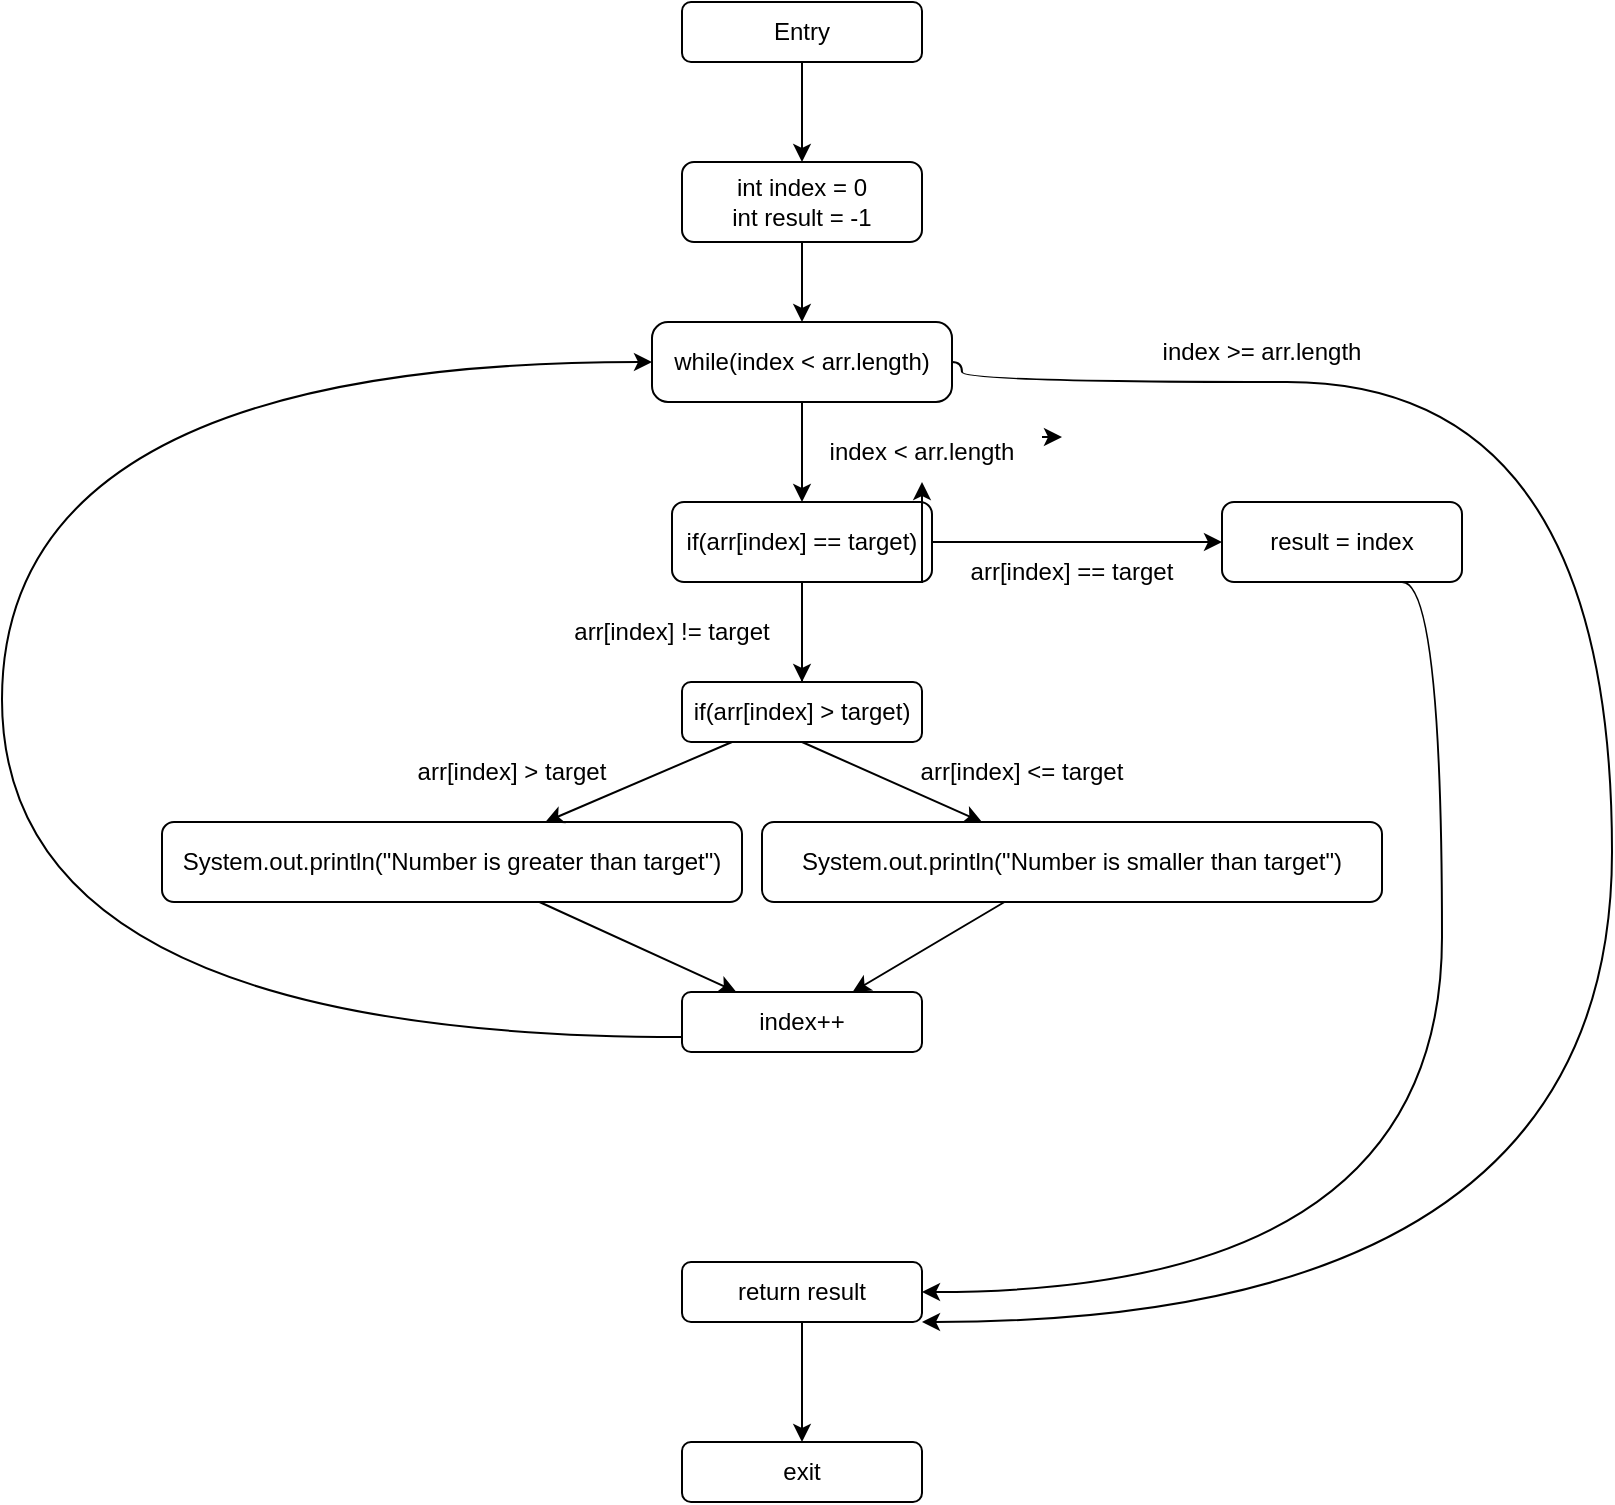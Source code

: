 <mxfile version="24.0.6" type="github">
  <diagram id="C5RBs43oDa-KdzZeNtuy" name="Page-1">
    <mxGraphModel dx="1961" dy="637" grid="1" gridSize="10" guides="1" tooltips="1" connect="1" arrows="1" fold="1" page="1" pageScale="1" pageWidth="827" pageHeight="1169" math="0" shadow="0">
      <root>
        <mxCell id="WIyWlLk6GJQsqaUBKTNV-0" />
        <mxCell id="WIyWlLk6GJQsqaUBKTNV-1" parent="WIyWlLk6GJQsqaUBKTNV-0" />
        <mxCell id="KBJSsrwtoQW0ISKN4Z76-0" value="Entry" style="rounded=1;whiteSpace=wrap;html=1;" vertex="1" parent="WIyWlLk6GJQsqaUBKTNV-1">
          <mxGeometry x="320" y="60" width="120" height="30" as="geometry" />
        </mxCell>
        <mxCell id="KBJSsrwtoQW0ISKN4Z76-1" value="int index = 0&lt;div&gt;int result = -1&lt;/div&gt;" style="rounded=1;whiteSpace=wrap;html=1;" vertex="1" parent="WIyWlLk6GJQsqaUBKTNV-1">
          <mxGeometry x="320" y="140" width="120" height="40" as="geometry" />
        </mxCell>
        <mxCell id="KBJSsrwtoQW0ISKN4Z76-2" value="" style="endArrow=classic;html=1;rounded=0;" edge="1" parent="WIyWlLk6GJQsqaUBKTNV-1" source="KBJSsrwtoQW0ISKN4Z76-0" target="KBJSsrwtoQW0ISKN4Z76-1">
          <mxGeometry width="50" height="50" relative="1" as="geometry">
            <mxPoint x="340" y="100" as="sourcePoint" />
            <mxPoint x="430" y="180" as="targetPoint" />
          </mxGeometry>
        </mxCell>
        <mxCell id="KBJSsrwtoQW0ISKN4Z76-3" value="while(index &amp;lt; arr.length)" style="rounded=1;whiteSpace=wrap;html=1;arcSize=20;" vertex="1" parent="WIyWlLk6GJQsqaUBKTNV-1">
          <mxGeometry x="305" y="220" width="150" height="40" as="geometry" />
        </mxCell>
        <mxCell id="KBJSsrwtoQW0ISKN4Z76-5" value="" style="endArrow=classic;html=1;rounded=0;" edge="1" parent="WIyWlLk6GJQsqaUBKTNV-1" source="KBJSsrwtoQW0ISKN4Z76-1" target="KBJSsrwtoQW0ISKN4Z76-3">
          <mxGeometry width="50" height="50" relative="1" as="geometry">
            <mxPoint x="530" y="180" as="sourcePoint" />
            <mxPoint x="580" y="130" as="targetPoint" />
          </mxGeometry>
        </mxCell>
        <mxCell id="KBJSsrwtoQW0ISKN4Z76-7" value="if(arr[index] == target)" style="rounded=1;whiteSpace=wrap;html=1;" vertex="1" parent="WIyWlLk6GJQsqaUBKTNV-1">
          <mxGeometry x="315" y="310" width="130" height="40" as="geometry" />
        </mxCell>
        <mxCell id="KBJSsrwtoQW0ISKN4Z76-8" value="result = index" style="rounded=1;whiteSpace=wrap;html=1;" vertex="1" parent="WIyWlLk6GJQsqaUBKTNV-1">
          <mxGeometry x="590" y="310" width="120" height="40" as="geometry" />
        </mxCell>
        <mxCell id="KBJSsrwtoQW0ISKN4Z76-10" value="" style="endArrow=classic;html=1;rounded=0;exitX=0.5;exitY=1;exitDx=0;exitDy=0;" edge="1" parent="WIyWlLk6GJQsqaUBKTNV-1" source="KBJSsrwtoQW0ISKN4Z76-3" target="KBJSsrwtoQW0ISKN4Z76-7">
          <mxGeometry width="50" height="50" relative="1" as="geometry">
            <mxPoint x="380" y="430" as="sourcePoint" />
            <mxPoint x="430" y="380" as="targetPoint" />
          </mxGeometry>
        </mxCell>
        <mxCell id="KBJSsrwtoQW0ISKN4Z76-41" style="edgeStyle=orthogonalEdgeStyle;rounded=0;orthogonalLoop=1;jettySize=auto;html=1;exitX=1;exitY=0.25;exitDx=0;exitDy=0;" edge="1" parent="WIyWlLk6GJQsqaUBKTNV-1" source="KBJSsrwtoQW0ISKN4Z76-11">
          <mxGeometry relative="1" as="geometry">
            <mxPoint x="510" y="277.286" as="targetPoint" />
          </mxGeometry>
        </mxCell>
        <mxCell id="KBJSsrwtoQW0ISKN4Z76-11" value="index &amp;lt; arr.length" style="text;html=1;align=center;verticalAlign=middle;whiteSpace=wrap;rounded=0;" vertex="1" parent="WIyWlLk6GJQsqaUBKTNV-1">
          <mxGeometry x="380" y="270" width="120" height="30" as="geometry" />
        </mxCell>
        <mxCell id="KBJSsrwtoQW0ISKN4Z76-13" value="" style="endArrow=classic;html=1;rounded=0;" edge="1" parent="WIyWlLk6GJQsqaUBKTNV-1" source="KBJSsrwtoQW0ISKN4Z76-7" target="KBJSsrwtoQW0ISKN4Z76-8">
          <mxGeometry width="50" height="50" relative="1" as="geometry">
            <mxPoint x="380" y="430" as="sourcePoint" />
            <mxPoint x="430" y="380" as="targetPoint" />
          </mxGeometry>
        </mxCell>
        <mxCell id="KBJSsrwtoQW0ISKN4Z76-14" value="arr[index] == target" style="text;html=1;align=center;verticalAlign=middle;whiteSpace=wrap;rounded=0;" vertex="1" parent="WIyWlLk6GJQsqaUBKTNV-1">
          <mxGeometry x="450" y="330" width="130" height="30" as="geometry" />
        </mxCell>
        <mxCell id="KBJSsrwtoQW0ISKN4Z76-15" value="return result" style="rounded=1;whiteSpace=wrap;html=1;" vertex="1" parent="WIyWlLk6GJQsqaUBKTNV-1">
          <mxGeometry x="320" y="690" width="120" height="30" as="geometry" />
        </mxCell>
        <mxCell id="KBJSsrwtoQW0ISKN4Z76-18" value="" style="endArrow=classic;html=1;rounded=0;exitX=0.75;exitY=1;exitDx=0;exitDy=0;entryX=1;entryY=0.5;entryDx=0;entryDy=0;edgeStyle=orthogonalEdgeStyle;curved=1;" edge="1" parent="WIyWlLk6GJQsqaUBKTNV-1" source="KBJSsrwtoQW0ISKN4Z76-8" target="KBJSsrwtoQW0ISKN4Z76-15">
          <mxGeometry width="50" height="50" relative="1" as="geometry">
            <mxPoint x="230" y="450" as="sourcePoint" />
            <mxPoint x="280" y="400" as="targetPoint" />
            <Array as="points">
              <mxPoint x="700" y="350" />
              <mxPoint x="700" y="705" />
            </Array>
          </mxGeometry>
        </mxCell>
        <mxCell id="KBJSsrwtoQW0ISKN4Z76-33" value="" style="edgeStyle=orthogonalEdgeStyle;rounded=0;orthogonalLoop=1;jettySize=auto;html=1;" edge="1" parent="WIyWlLk6GJQsqaUBKTNV-1" source="KBJSsrwtoQW0ISKN4Z76-20" target="KBJSsrwtoQW0ISKN4Z76-11">
          <mxGeometry relative="1" as="geometry" />
        </mxCell>
        <mxCell id="KBJSsrwtoQW0ISKN4Z76-20" value="if(arr[index] &amp;gt; target)" style="rounded=1;whiteSpace=wrap;html=1;" vertex="1" parent="WIyWlLk6GJQsqaUBKTNV-1">
          <mxGeometry x="320" y="400" width="120" height="30" as="geometry" />
        </mxCell>
        <mxCell id="KBJSsrwtoQW0ISKN4Z76-22" value="" style="endArrow=classic;html=1;rounded=0;" edge="1" parent="WIyWlLk6GJQsqaUBKTNV-1" source="KBJSsrwtoQW0ISKN4Z76-7" target="KBJSsrwtoQW0ISKN4Z76-20">
          <mxGeometry width="50" height="50" relative="1" as="geometry">
            <mxPoint x="380" y="430" as="sourcePoint" />
            <mxPoint x="430" y="380" as="targetPoint" />
          </mxGeometry>
        </mxCell>
        <mxCell id="KBJSsrwtoQW0ISKN4Z76-23" value="System.out.println(&quot;Number is greater than target&quot;)" style="rounded=1;whiteSpace=wrap;html=1;" vertex="1" parent="WIyWlLk6GJQsqaUBKTNV-1">
          <mxGeometry x="60" y="470" width="290" height="40" as="geometry" />
        </mxCell>
        <mxCell id="KBJSsrwtoQW0ISKN4Z76-24" value="" style="endArrow=classic;html=1;rounded=0;exitX=0.5;exitY=1;exitDx=0;exitDy=0;" edge="1" parent="WIyWlLk6GJQsqaUBKTNV-1" source="KBJSsrwtoQW0ISKN4Z76-20" target="KBJSsrwtoQW0ISKN4Z76-26">
          <mxGeometry width="50" height="50" relative="1" as="geometry">
            <mxPoint x="200" y="600" as="sourcePoint" />
            <mxPoint x="250" y="550" as="targetPoint" />
          </mxGeometry>
        </mxCell>
        <mxCell id="KBJSsrwtoQW0ISKN4Z76-25" value="" style="endArrow=classic;html=1;rounded=0;" edge="1" parent="WIyWlLk6GJQsqaUBKTNV-1" source="KBJSsrwtoQW0ISKN4Z76-20" target="KBJSsrwtoQW0ISKN4Z76-23">
          <mxGeometry width="50" height="50" relative="1" as="geometry">
            <mxPoint x="380" y="530" as="sourcePoint" />
            <mxPoint x="430" y="480" as="targetPoint" />
          </mxGeometry>
        </mxCell>
        <mxCell id="KBJSsrwtoQW0ISKN4Z76-26" value="System.out.println(&quot;Number is smaller than target&quot;)" style="rounded=1;whiteSpace=wrap;html=1;" vertex="1" parent="WIyWlLk6GJQsqaUBKTNV-1">
          <mxGeometry x="360" y="470" width="310" height="40" as="geometry" />
        </mxCell>
        <mxCell id="KBJSsrwtoQW0ISKN4Z76-27" value="index++" style="rounded=1;whiteSpace=wrap;html=1;" vertex="1" parent="WIyWlLk6GJQsqaUBKTNV-1">
          <mxGeometry x="320" y="555" width="120" height="30" as="geometry" />
        </mxCell>
        <mxCell id="KBJSsrwtoQW0ISKN4Z76-28" value="" style="endArrow=classic;html=1;rounded=0;" edge="1" parent="WIyWlLk6GJQsqaUBKTNV-1" source="KBJSsrwtoQW0ISKN4Z76-23" target="KBJSsrwtoQW0ISKN4Z76-27">
          <mxGeometry width="50" height="50" relative="1" as="geometry">
            <mxPoint x="380" y="530" as="sourcePoint" />
            <mxPoint x="430" y="480" as="targetPoint" />
          </mxGeometry>
        </mxCell>
        <mxCell id="KBJSsrwtoQW0ISKN4Z76-30" value="" style="endArrow=classic;html=1;rounded=0;" edge="1" parent="WIyWlLk6GJQsqaUBKTNV-1" source="KBJSsrwtoQW0ISKN4Z76-26" target="KBJSsrwtoQW0ISKN4Z76-27">
          <mxGeometry width="50" height="50" relative="1" as="geometry">
            <mxPoint x="380" y="530" as="sourcePoint" />
            <mxPoint x="430" y="480" as="targetPoint" />
          </mxGeometry>
        </mxCell>
        <mxCell id="KBJSsrwtoQW0ISKN4Z76-31" value="" style="endArrow=classic;html=1;rounded=0;exitX=0;exitY=0.75;exitDx=0;exitDy=0;entryX=0;entryY=0.5;entryDx=0;entryDy=0;edgeStyle=orthogonalEdgeStyle;curved=1;" edge="1" parent="WIyWlLk6GJQsqaUBKTNV-1" source="KBJSsrwtoQW0ISKN4Z76-27" target="KBJSsrwtoQW0ISKN4Z76-3">
          <mxGeometry width="50" height="50" relative="1" as="geometry">
            <mxPoint x="260" y="450" as="sourcePoint" />
            <mxPoint x="310" y="400" as="targetPoint" />
            <Array as="points">
              <mxPoint x="-20" y="578" />
              <mxPoint x="-20" y="240" />
            </Array>
          </mxGeometry>
        </mxCell>
        <mxCell id="KBJSsrwtoQW0ISKN4Z76-32" value="" style="endArrow=classic;html=1;rounded=0;edgeStyle=orthogonalEdgeStyle;curved=1;entryX=1;entryY=1;entryDx=0;entryDy=0;" edge="1" parent="WIyWlLk6GJQsqaUBKTNV-1" source="KBJSsrwtoQW0ISKN4Z76-3" target="KBJSsrwtoQW0ISKN4Z76-15">
          <mxGeometry width="50" height="50" relative="1" as="geometry">
            <mxPoint x="450" y="240" as="sourcePoint" />
            <mxPoint x="445" y="710" as="targetPoint" />
            <Array as="points">
              <mxPoint x="460" y="240" />
              <mxPoint x="460" y="250" />
              <mxPoint x="785" y="250" />
              <mxPoint x="785" y="720" />
            </Array>
          </mxGeometry>
        </mxCell>
        <mxCell id="KBJSsrwtoQW0ISKN4Z76-34" value="arr[index] != target" style="text;html=1;align=center;verticalAlign=middle;whiteSpace=wrap;rounded=0;" vertex="1" parent="WIyWlLk6GJQsqaUBKTNV-1">
          <mxGeometry x="260" y="360" width="110" height="30" as="geometry" />
        </mxCell>
        <mxCell id="KBJSsrwtoQW0ISKN4Z76-35" value="arr[index] &amp;gt; target" style="text;html=1;align=center;verticalAlign=middle;whiteSpace=wrap;rounded=0;" vertex="1" parent="WIyWlLk6GJQsqaUBKTNV-1">
          <mxGeometry x="180" y="430" width="110" height="30" as="geometry" />
        </mxCell>
        <mxCell id="KBJSsrwtoQW0ISKN4Z76-36" value="arr[index] &amp;lt;= target" style="text;html=1;align=center;verticalAlign=middle;whiteSpace=wrap;rounded=0;" vertex="1" parent="WIyWlLk6GJQsqaUBKTNV-1">
          <mxGeometry x="430" y="430" width="120" height="30" as="geometry" />
        </mxCell>
        <mxCell id="KBJSsrwtoQW0ISKN4Z76-37" value="exit" style="rounded=1;whiteSpace=wrap;html=1;" vertex="1" parent="WIyWlLk6GJQsqaUBKTNV-1">
          <mxGeometry x="320" y="780" width="120" height="30" as="geometry" />
        </mxCell>
        <mxCell id="KBJSsrwtoQW0ISKN4Z76-39" value="" style="endArrow=classic;html=1;rounded=0;entryX=0.5;entryY=0;entryDx=0;entryDy=0;" edge="1" parent="WIyWlLk6GJQsqaUBKTNV-1" source="KBJSsrwtoQW0ISKN4Z76-15" target="KBJSsrwtoQW0ISKN4Z76-37">
          <mxGeometry width="50" height="50" relative="1" as="geometry">
            <mxPoint x="480" y="630" as="sourcePoint" />
            <mxPoint x="530" y="580" as="targetPoint" />
          </mxGeometry>
        </mxCell>
        <mxCell id="KBJSsrwtoQW0ISKN4Z76-43" value="index &amp;gt;= arr.length" style="text;html=1;align=center;verticalAlign=middle;whiteSpace=wrap;rounded=0;" vertex="1" parent="WIyWlLk6GJQsqaUBKTNV-1">
          <mxGeometry x="540" y="220" width="140" height="30" as="geometry" />
        </mxCell>
      </root>
    </mxGraphModel>
  </diagram>
</mxfile>
